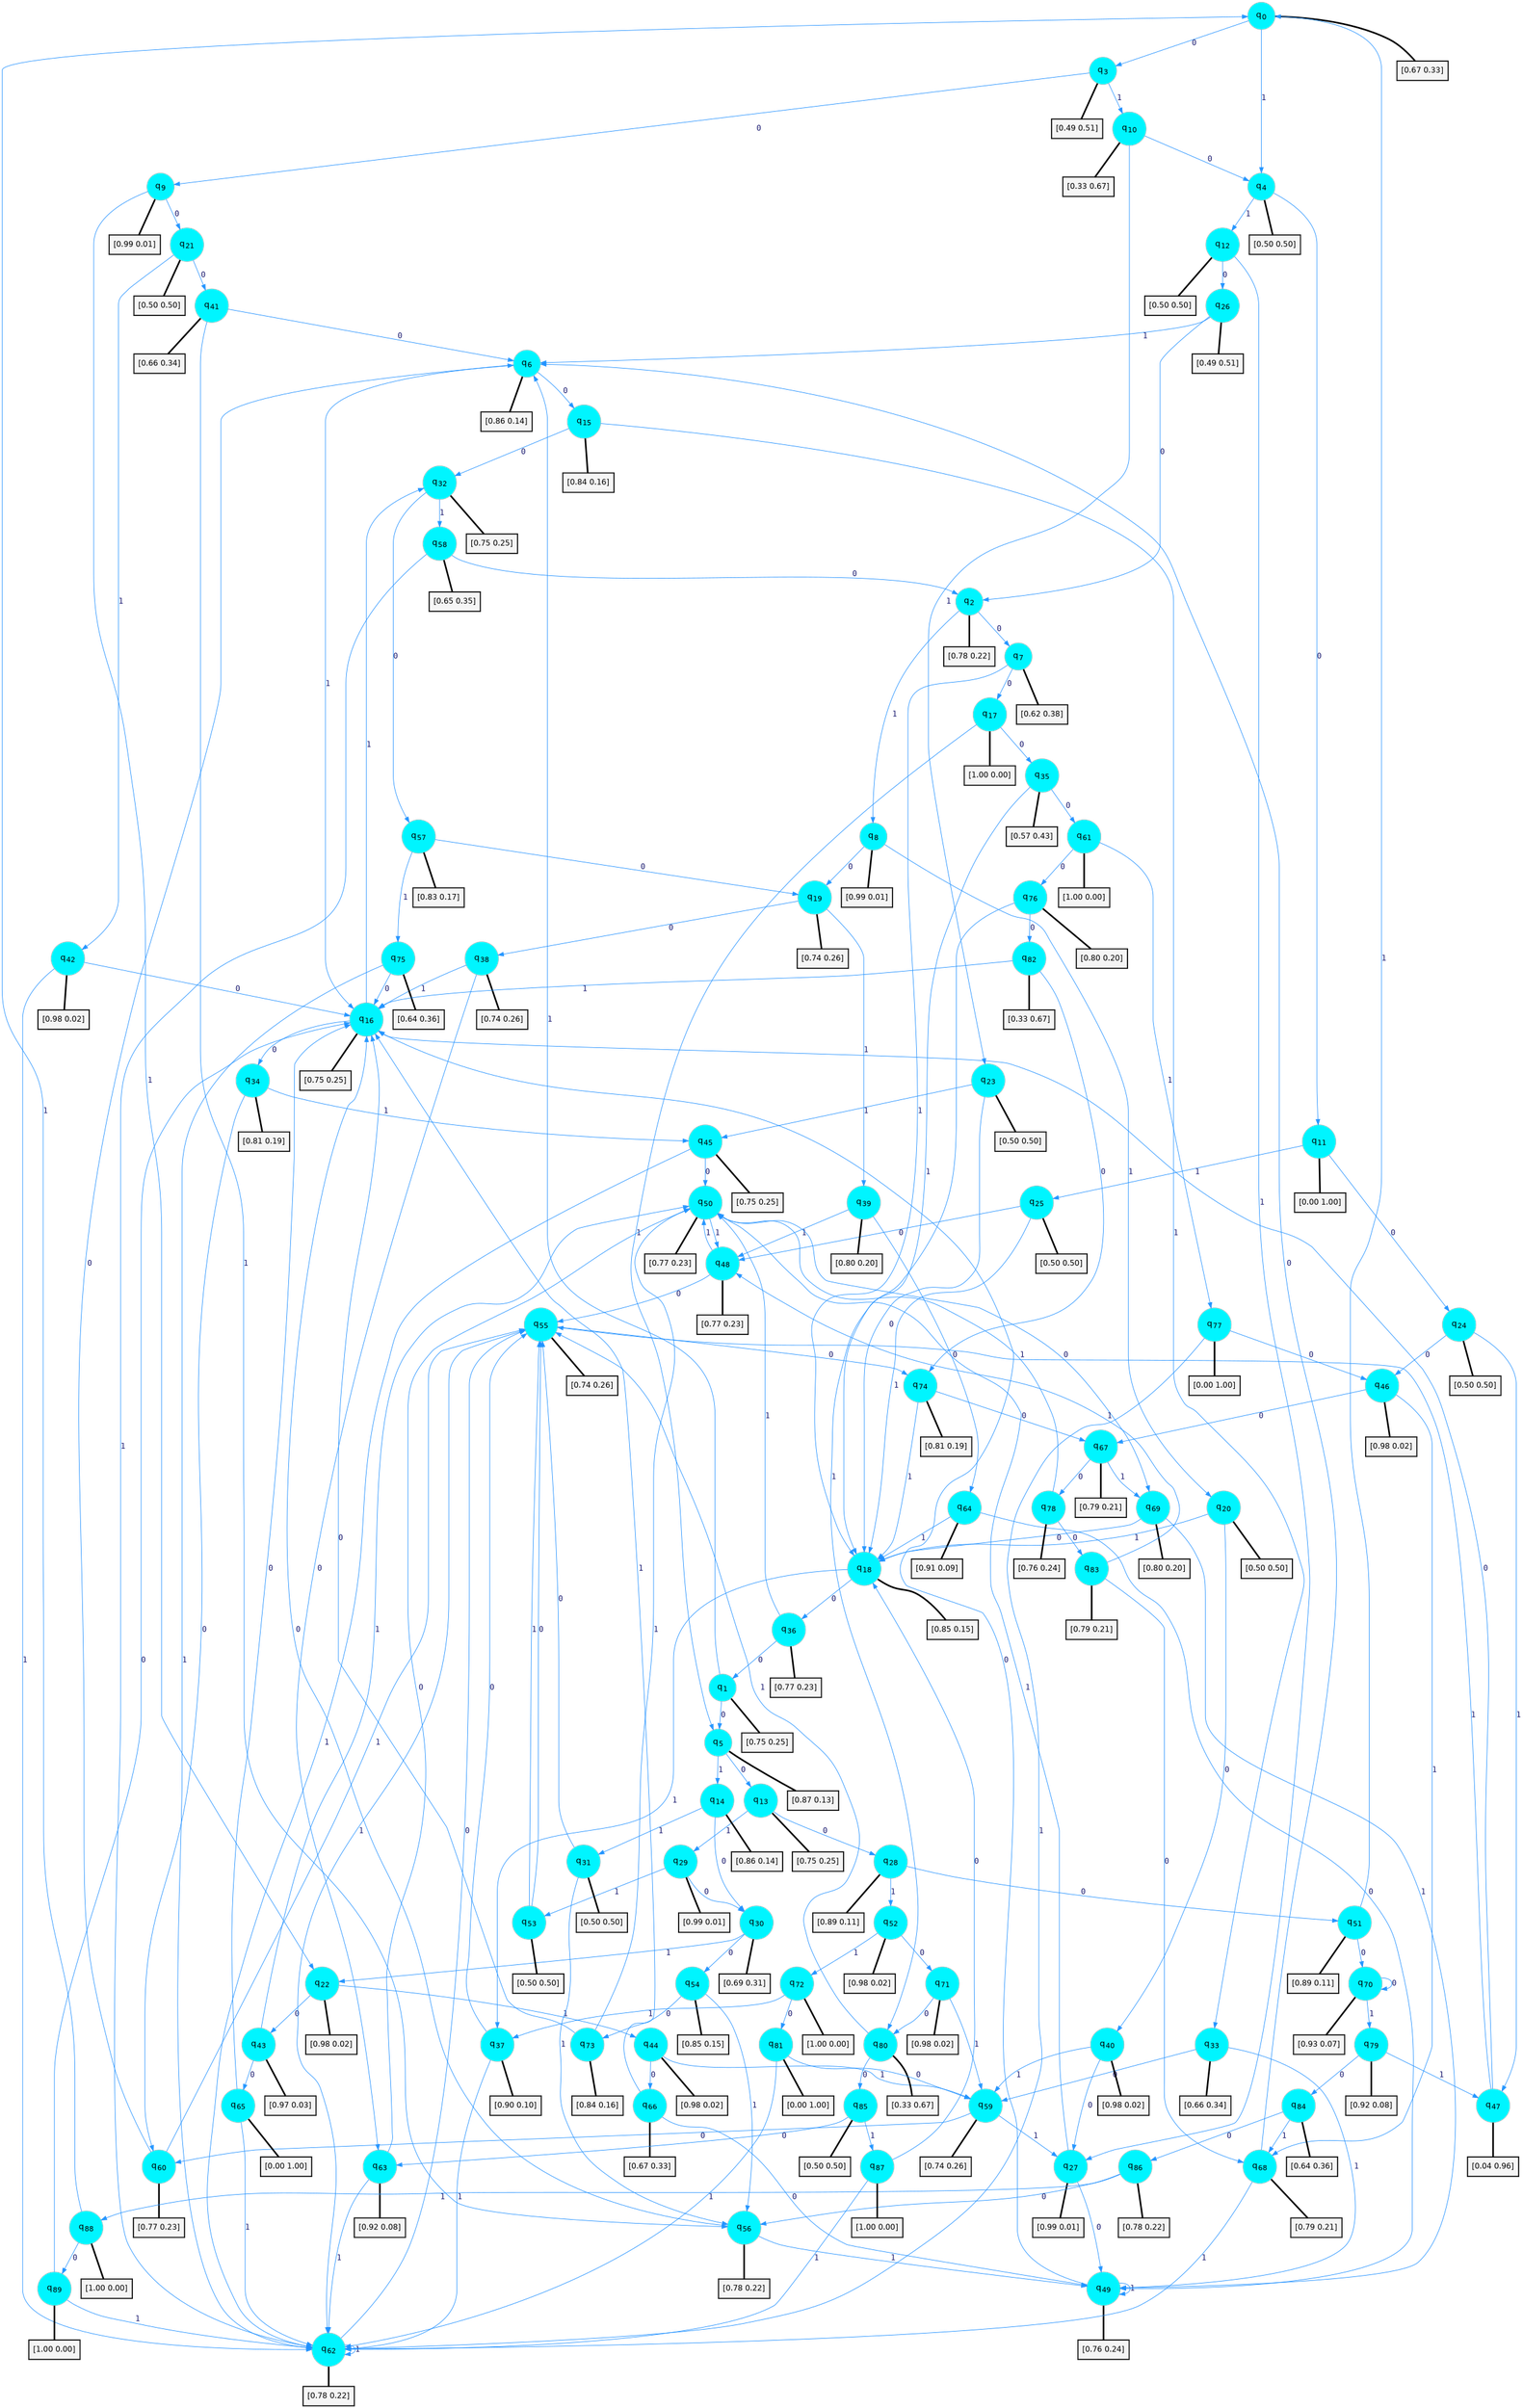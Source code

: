 digraph G {
graph [
bgcolor=transparent, dpi=300, rankdir=TD, size="40,25"];
node [
color=gray, fillcolor=turquoise1, fontcolor=black, fontname=Helvetica, fontsize=16, fontweight=bold, shape=circle, style=filled];
edge [
arrowsize=1, color=dodgerblue1, fontcolor=midnightblue, fontname=courier, fontweight=bold, penwidth=1, style=solid, weight=20];
0[label=<q<SUB>0</SUB>>];
1[label=<q<SUB>1</SUB>>];
2[label=<q<SUB>2</SUB>>];
3[label=<q<SUB>3</SUB>>];
4[label=<q<SUB>4</SUB>>];
5[label=<q<SUB>5</SUB>>];
6[label=<q<SUB>6</SUB>>];
7[label=<q<SUB>7</SUB>>];
8[label=<q<SUB>8</SUB>>];
9[label=<q<SUB>9</SUB>>];
10[label=<q<SUB>10</SUB>>];
11[label=<q<SUB>11</SUB>>];
12[label=<q<SUB>12</SUB>>];
13[label=<q<SUB>13</SUB>>];
14[label=<q<SUB>14</SUB>>];
15[label=<q<SUB>15</SUB>>];
16[label=<q<SUB>16</SUB>>];
17[label=<q<SUB>17</SUB>>];
18[label=<q<SUB>18</SUB>>];
19[label=<q<SUB>19</SUB>>];
20[label=<q<SUB>20</SUB>>];
21[label=<q<SUB>21</SUB>>];
22[label=<q<SUB>22</SUB>>];
23[label=<q<SUB>23</SUB>>];
24[label=<q<SUB>24</SUB>>];
25[label=<q<SUB>25</SUB>>];
26[label=<q<SUB>26</SUB>>];
27[label=<q<SUB>27</SUB>>];
28[label=<q<SUB>28</SUB>>];
29[label=<q<SUB>29</SUB>>];
30[label=<q<SUB>30</SUB>>];
31[label=<q<SUB>31</SUB>>];
32[label=<q<SUB>32</SUB>>];
33[label=<q<SUB>33</SUB>>];
34[label=<q<SUB>34</SUB>>];
35[label=<q<SUB>35</SUB>>];
36[label=<q<SUB>36</SUB>>];
37[label=<q<SUB>37</SUB>>];
38[label=<q<SUB>38</SUB>>];
39[label=<q<SUB>39</SUB>>];
40[label=<q<SUB>40</SUB>>];
41[label=<q<SUB>41</SUB>>];
42[label=<q<SUB>42</SUB>>];
43[label=<q<SUB>43</SUB>>];
44[label=<q<SUB>44</SUB>>];
45[label=<q<SUB>45</SUB>>];
46[label=<q<SUB>46</SUB>>];
47[label=<q<SUB>47</SUB>>];
48[label=<q<SUB>48</SUB>>];
49[label=<q<SUB>49</SUB>>];
50[label=<q<SUB>50</SUB>>];
51[label=<q<SUB>51</SUB>>];
52[label=<q<SUB>52</SUB>>];
53[label=<q<SUB>53</SUB>>];
54[label=<q<SUB>54</SUB>>];
55[label=<q<SUB>55</SUB>>];
56[label=<q<SUB>56</SUB>>];
57[label=<q<SUB>57</SUB>>];
58[label=<q<SUB>58</SUB>>];
59[label=<q<SUB>59</SUB>>];
60[label=<q<SUB>60</SUB>>];
61[label=<q<SUB>61</SUB>>];
62[label=<q<SUB>62</SUB>>];
63[label=<q<SUB>63</SUB>>];
64[label=<q<SUB>64</SUB>>];
65[label=<q<SUB>65</SUB>>];
66[label=<q<SUB>66</SUB>>];
67[label=<q<SUB>67</SUB>>];
68[label=<q<SUB>68</SUB>>];
69[label=<q<SUB>69</SUB>>];
70[label=<q<SUB>70</SUB>>];
71[label=<q<SUB>71</SUB>>];
72[label=<q<SUB>72</SUB>>];
73[label=<q<SUB>73</SUB>>];
74[label=<q<SUB>74</SUB>>];
75[label=<q<SUB>75</SUB>>];
76[label=<q<SUB>76</SUB>>];
77[label=<q<SUB>77</SUB>>];
78[label=<q<SUB>78</SUB>>];
79[label=<q<SUB>79</SUB>>];
80[label=<q<SUB>80</SUB>>];
81[label=<q<SUB>81</SUB>>];
82[label=<q<SUB>82</SUB>>];
83[label=<q<SUB>83</SUB>>];
84[label=<q<SUB>84</SUB>>];
85[label=<q<SUB>85</SUB>>];
86[label=<q<SUB>86</SUB>>];
87[label=<q<SUB>87</SUB>>];
88[label=<q<SUB>88</SUB>>];
89[label=<q<SUB>89</SUB>>];
90[label="[0.67 0.33]", shape=box,fontcolor=black, fontname=Helvetica, fontsize=14, penwidth=2, fillcolor=whitesmoke,color=black];
91[label="[0.75 0.25]", shape=box,fontcolor=black, fontname=Helvetica, fontsize=14, penwidth=2, fillcolor=whitesmoke,color=black];
92[label="[0.78 0.22]", shape=box,fontcolor=black, fontname=Helvetica, fontsize=14, penwidth=2, fillcolor=whitesmoke,color=black];
93[label="[0.49 0.51]", shape=box,fontcolor=black, fontname=Helvetica, fontsize=14, penwidth=2, fillcolor=whitesmoke,color=black];
94[label="[0.50 0.50]", shape=box,fontcolor=black, fontname=Helvetica, fontsize=14, penwidth=2, fillcolor=whitesmoke,color=black];
95[label="[0.87 0.13]", shape=box,fontcolor=black, fontname=Helvetica, fontsize=14, penwidth=2, fillcolor=whitesmoke,color=black];
96[label="[0.86 0.14]", shape=box,fontcolor=black, fontname=Helvetica, fontsize=14, penwidth=2, fillcolor=whitesmoke,color=black];
97[label="[0.62 0.38]", shape=box,fontcolor=black, fontname=Helvetica, fontsize=14, penwidth=2, fillcolor=whitesmoke,color=black];
98[label="[0.99 0.01]", shape=box,fontcolor=black, fontname=Helvetica, fontsize=14, penwidth=2, fillcolor=whitesmoke,color=black];
99[label="[0.99 0.01]", shape=box,fontcolor=black, fontname=Helvetica, fontsize=14, penwidth=2, fillcolor=whitesmoke,color=black];
100[label="[0.33 0.67]", shape=box,fontcolor=black, fontname=Helvetica, fontsize=14, penwidth=2, fillcolor=whitesmoke,color=black];
101[label="[0.00 1.00]", shape=box,fontcolor=black, fontname=Helvetica, fontsize=14, penwidth=2, fillcolor=whitesmoke,color=black];
102[label="[0.50 0.50]", shape=box,fontcolor=black, fontname=Helvetica, fontsize=14, penwidth=2, fillcolor=whitesmoke,color=black];
103[label="[0.75 0.25]", shape=box,fontcolor=black, fontname=Helvetica, fontsize=14, penwidth=2, fillcolor=whitesmoke,color=black];
104[label="[0.86 0.14]", shape=box,fontcolor=black, fontname=Helvetica, fontsize=14, penwidth=2, fillcolor=whitesmoke,color=black];
105[label="[0.84 0.16]", shape=box,fontcolor=black, fontname=Helvetica, fontsize=14, penwidth=2, fillcolor=whitesmoke,color=black];
106[label="[0.75 0.25]", shape=box,fontcolor=black, fontname=Helvetica, fontsize=14, penwidth=2, fillcolor=whitesmoke,color=black];
107[label="[1.00 0.00]", shape=box,fontcolor=black, fontname=Helvetica, fontsize=14, penwidth=2, fillcolor=whitesmoke,color=black];
108[label="[0.85 0.15]", shape=box,fontcolor=black, fontname=Helvetica, fontsize=14, penwidth=2, fillcolor=whitesmoke,color=black];
109[label="[0.74 0.26]", shape=box,fontcolor=black, fontname=Helvetica, fontsize=14, penwidth=2, fillcolor=whitesmoke,color=black];
110[label="[0.50 0.50]", shape=box,fontcolor=black, fontname=Helvetica, fontsize=14, penwidth=2, fillcolor=whitesmoke,color=black];
111[label="[0.50 0.50]", shape=box,fontcolor=black, fontname=Helvetica, fontsize=14, penwidth=2, fillcolor=whitesmoke,color=black];
112[label="[0.98 0.02]", shape=box,fontcolor=black, fontname=Helvetica, fontsize=14, penwidth=2, fillcolor=whitesmoke,color=black];
113[label="[0.50 0.50]", shape=box,fontcolor=black, fontname=Helvetica, fontsize=14, penwidth=2, fillcolor=whitesmoke,color=black];
114[label="[0.50 0.50]", shape=box,fontcolor=black, fontname=Helvetica, fontsize=14, penwidth=2, fillcolor=whitesmoke,color=black];
115[label="[0.50 0.50]", shape=box,fontcolor=black, fontname=Helvetica, fontsize=14, penwidth=2, fillcolor=whitesmoke,color=black];
116[label="[0.49 0.51]", shape=box,fontcolor=black, fontname=Helvetica, fontsize=14, penwidth=2, fillcolor=whitesmoke,color=black];
117[label="[0.99 0.01]", shape=box,fontcolor=black, fontname=Helvetica, fontsize=14, penwidth=2, fillcolor=whitesmoke,color=black];
118[label="[0.89 0.11]", shape=box,fontcolor=black, fontname=Helvetica, fontsize=14, penwidth=2, fillcolor=whitesmoke,color=black];
119[label="[0.99 0.01]", shape=box,fontcolor=black, fontname=Helvetica, fontsize=14, penwidth=2, fillcolor=whitesmoke,color=black];
120[label="[0.69 0.31]", shape=box,fontcolor=black, fontname=Helvetica, fontsize=14, penwidth=2, fillcolor=whitesmoke,color=black];
121[label="[0.50 0.50]", shape=box,fontcolor=black, fontname=Helvetica, fontsize=14, penwidth=2, fillcolor=whitesmoke,color=black];
122[label="[0.75 0.25]", shape=box,fontcolor=black, fontname=Helvetica, fontsize=14, penwidth=2, fillcolor=whitesmoke,color=black];
123[label="[0.66 0.34]", shape=box,fontcolor=black, fontname=Helvetica, fontsize=14, penwidth=2, fillcolor=whitesmoke,color=black];
124[label="[0.81 0.19]", shape=box,fontcolor=black, fontname=Helvetica, fontsize=14, penwidth=2, fillcolor=whitesmoke,color=black];
125[label="[0.57 0.43]", shape=box,fontcolor=black, fontname=Helvetica, fontsize=14, penwidth=2, fillcolor=whitesmoke,color=black];
126[label="[0.77 0.23]", shape=box,fontcolor=black, fontname=Helvetica, fontsize=14, penwidth=2, fillcolor=whitesmoke,color=black];
127[label="[0.90 0.10]", shape=box,fontcolor=black, fontname=Helvetica, fontsize=14, penwidth=2, fillcolor=whitesmoke,color=black];
128[label="[0.74 0.26]", shape=box,fontcolor=black, fontname=Helvetica, fontsize=14, penwidth=2, fillcolor=whitesmoke,color=black];
129[label="[0.80 0.20]", shape=box,fontcolor=black, fontname=Helvetica, fontsize=14, penwidth=2, fillcolor=whitesmoke,color=black];
130[label="[0.98 0.02]", shape=box,fontcolor=black, fontname=Helvetica, fontsize=14, penwidth=2, fillcolor=whitesmoke,color=black];
131[label="[0.66 0.34]", shape=box,fontcolor=black, fontname=Helvetica, fontsize=14, penwidth=2, fillcolor=whitesmoke,color=black];
132[label="[0.98 0.02]", shape=box,fontcolor=black, fontname=Helvetica, fontsize=14, penwidth=2, fillcolor=whitesmoke,color=black];
133[label="[0.97 0.03]", shape=box,fontcolor=black, fontname=Helvetica, fontsize=14, penwidth=2, fillcolor=whitesmoke,color=black];
134[label="[0.98 0.02]", shape=box,fontcolor=black, fontname=Helvetica, fontsize=14, penwidth=2, fillcolor=whitesmoke,color=black];
135[label="[0.75 0.25]", shape=box,fontcolor=black, fontname=Helvetica, fontsize=14, penwidth=2, fillcolor=whitesmoke,color=black];
136[label="[0.98 0.02]", shape=box,fontcolor=black, fontname=Helvetica, fontsize=14, penwidth=2, fillcolor=whitesmoke,color=black];
137[label="[0.04 0.96]", shape=box,fontcolor=black, fontname=Helvetica, fontsize=14, penwidth=2, fillcolor=whitesmoke,color=black];
138[label="[0.77 0.23]", shape=box,fontcolor=black, fontname=Helvetica, fontsize=14, penwidth=2, fillcolor=whitesmoke,color=black];
139[label="[0.76 0.24]", shape=box,fontcolor=black, fontname=Helvetica, fontsize=14, penwidth=2, fillcolor=whitesmoke,color=black];
140[label="[0.77 0.23]", shape=box,fontcolor=black, fontname=Helvetica, fontsize=14, penwidth=2, fillcolor=whitesmoke,color=black];
141[label="[0.89 0.11]", shape=box,fontcolor=black, fontname=Helvetica, fontsize=14, penwidth=2, fillcolor=whitesmoke,color=black];
142[label="[0.98 0.02]", shape=box,fontcolor=black, fontname=Helvetica, fontsize=14, penwidth=2, fillcolor=whitesmoke,color=black];
143[label="[0.50 0.50]", shape=box,fontcolor=black, fontname=Helvetica, fontsize=14, penwidth=2, fillcolor=whitesmoke,color=black];
144[label="[0.85 0.15]", shape=box,fontcolor=black, fontname=Helvetica, fontsize=14, penwidth=2, fillcolor=whitesmoke,color=black];
145[label="[0.74 0.26]", shape=box,fontcolor=black, fontname=Helvetica, fontsize=14, penwidth=2, fillcolor=whitesmoke,color=black];
146[label="[0.78 0.22]", shape=box,fontcolor=black, fontname=Helvetica, fontsize=14, penwidth=2, fillcolor=whitesmoke,color=black];
147[label="[0.83 0.17]", shape=box,fontcolor=black, fontname=Helvetica, fontsize=14, penwidth=2, fillcolor=whitesmoke,color=black];
148[label="[0.65 0.35]", shape=box,fontcolor=black, fontname=Helvetica, fontsize=14, penwidth=2, fillcolor=whitesmoke,color=black];
149[label="[0.74 0.26]", shape=box,fontcolor=black, fontname=Helvetica, fontsize=14, penwidth=2, fillcolor=whitesmoke,color=black];
150[label="[0.77 0.23]", shape=box,fontcolor=black, fontname=Helvetica, fontsize=14, penwidth=2, fillcolor=whitesmoke,color=black];
151[label="[1.00 0.00]", shape=box,fontcolor=black, fontname=Helvetica, fontsize=14, penwidth=2, fillcolor=whitesmoke,color=black];
152[label="[0.78 0.22]", shape=box,fontcolor=black, fontname=Helvetica, fontsize=14, penwidth=2, fillcolor=whitesmoke,color=black];
153[label="[0.92 0.08]", shape=box,fontcolor=black, fontname=Helvetica, fontsize=14, penwidth=2, fillcolor=whitesmoke,color=black];
154[label="[0.91 0.09]", shape=box,fontcolor=black, fontname=Helvetica, fontsize=14, penwidth=2, fillcolor=whitesmoke,color=black];
155[label="[0.00 1.00]", shape=box,fontcolor=black, fontname=Helvetica, fontsize=14, penwidth=2, fillcolor=whitesmoke,color=black];
156[label="[0.67 0.33]", shape=box,fontcolor=black, fontname=Helvetica, fontsize=14, penwidth=2, fillcolor=whitesmoke,color=black];
157[label="[0.79 0.21]", shape=box,fontcolor=black, fontname=Helvetica, fontsize=14, penwidth=2, fillcolor=whitesmoke,color=black];
158[label="[0.79 0.21]", shape=box,fontcolor=black, fontname=Helvetica, fontsize=14, penwidth=2, fillcolor=whitesmoke,color=black];
159[label="[0.80 0.20]", shape=box,fontcolor=black, fontname=Helvetica, fontsize=14, penwidth=2, fillcolor=whitesmoke,color=black];
160[label="[0.93 0.07]", shape=box,fontcolor=black, fontname=Helvetica, fontsize=14, penwidth=2, fillcolor=whitesmoke,color=black];
161[label="[0.98 0.02]", shape=box,fontcolor=black, fontname=Helvetica, fontsize=14, penwidth=2, fillcolor=whitesmoke,color=black];
162[label="[1.00 0.00]", shape=box,fontcolor=black, fontname=Helvetica, fontsize=14, penwidth=2, fillcolor=whitesmoke,color=black];
163[label="[0.84 0.16]", shape=box,fontcolor=black, fontname=Helvetica, fontsize=14, penwidth=2, fillcolor=whitesmoke,color=black];
164[label="[0.81 0.19]", shape=box,fontcolor=black, fontname=Helvetica, fontsize=14, penwidth=2, fillcolor=whitesmoke,color=black];
165[label="[0.64 0.36]", shape=box,fontcolor=black, fontname=Helvetica, fontsize=14, penwidth=2, fillcolor=whitesmoke,color=black];
166[label="[0.80 0.20]", shape=box,fontcolor=black, fontname=Helvetica, fontsize=14, penwidth=2, fillcolor=whitesmoke,color=black];
167[label="[0.00 1.00]", shape=box,fontcolor=black, fontname=Helvetica, fontsize=14, penwidth=2, fillcolor=whitesmoke,color=black];
168[label="[0.76 0.24]", shape=box,fontcolor=black, fontname=Helvetica, fontsize=14, penwidth=2, fillcolor=whitesmoke,color=black];
169[label="[0.92 0.08]", shape=box,fontcolor=black, fontname=Helvetica, fontsize=14, penwidth=2, fillcolor=whitesmoke,color=black];
170[label="[0.33 0.67]", shape=box,fontcolor=black, fontname=Helvetica, fontsize=14, penwidth=2, fillcolor=whitesmoke,color=black];
171[label="[0.00 1.00]", shape=box,fontcolor=black, fontname=Helvetica, fontsize=14, penwidth=2, fillcolor=whitesmoke,color=black];
172[label="[0.33 0.67]", shape=box,fontcolor=black, fontname=Helvetica, fontsize=14, penwidth=2, fillcolor=whitesmoke,color=black];
173[label="[0.79 0.21]", shape=box,fontcolor=black, fontname=Helvetica, fontsize=14, penwidth=2, fillcolor=whitesmoke,color=black];
174[label="[0.64 0.36]", shape=box,fontcolor=black, fontname=Helvetica, fontsize=14, penwidth=2, fillcolor=whitesmoke,color=black];
175[label="[0.50 0.50]", shape=box,fontcolor=black, fontname=Helvetica, fontsize=14, penwidth=2, fillcolor=whitesmoke,color=black];
176[label="[0.78 0.22]", shape=box,fontcolor=black, fontname=Helvetica, fontsize=14, penwidth=2, fillcolor=whitesmoke,color=black];
177[label="[1.00 0.00]", shape=box,fontcolor=black, fontname=Helvetica, fontsize=14, penwidth=2, fillcolor=whitesmoke,color=black];
178[label="[1.00 0.00]", shape=box,fontcolor=black, fontname=Helvetica, fontsize=14, penwidth=2, fillcolor=whitesmoke,color=black];
179[label="[1.00 0.00]", shape=box,fontcolor=black, fontname=Helvetica, fontsize=14, penwidth=2, fillcolor=whitesmoke,color=black];
0->3 [label=0];
0->4 [label=1];
0->90 [arrowhead=none, penwidth=3,color=black];
1->5 [label=0];
1->6 [label=1];
1->91 [arrowhead=none, penwidth=3,color=black];
2->7 [label=0];
2->8 [label=1];
2->92 [arrowhead=none, penwidth=3,color=black];
3->9 [label=0];
3->10 [label=1];
3->93 [arrowhead=none, penwidth=3,color=black];
4->11 [label=0];
4->12 [label=1];
4->94 [arrowhead=none, penwidth=3,color=black];
5->13 [label=0];
5->14 [label=1];
5->95 [arrowhead=none, penwidth=3,color=black];
6->15 [label=0];
6->16 [label=1];
6->96 [arrowhead=none, penwidth=3,color=black];
7->17 [label=0];
7->18 [label=1];
7->97 [arrowhead=none, penwidth=3,color=black];
8->19 [label=0];
8->20 [label=1];
8->98 [arrowhead=none, penwidth=3,color=black];
9->21 [label=0];
9->22 [label=1];
9->99 [arrowhead=none, penwidth=3,color=black];
10->4 [label=0];
10->23 [label=1];
10->100 [arrowhead=none, penwidth=3,color=black];
11->24 [label=0];
11->25 [label=1];
11->101 [arrowhead=none, penwidth=3,color=black];
12->26 [label=0];
12->27 [label=1];
12->102 [arrowhead=none, penwidth=3,color=black];
13->28 [label=0];
13->29 [label=1];
13->103 [arrowhead=none, penwidth=3,color=black];
14->30 [label=0];
14->31 [label=1];
14->104 [arrowhead=none, penwidth=3,color=black];
15->32 [label=0];
15->33 [label=1];
15->105 [arrowhead=none, penwidth=3,color=black];
16->34 [label=0];
16->32 [label=1];
16->106 [arrowhead=none, penwidth=3,color=black];
17->35 [label=0];
17->5 [label=1];
17->107 [arrowhead=none, penwidth=3,color=black];
18->36 [label=0];
18->37 [label=1];
18->108 [arrowhead=none, penwidth=3,color=black];
19->38 [label=0];
19->39 [label=1];
19->109 [arrowhead=none, penwidth=3,color=black];
20->40 [label=0];
20->18 [label=1];
20->110 [arrowhead=none, penwidth=3,color=black];
21->41 [label=0];
21->42 [label=1];
21->111 [arrowhead=none, penwidth=3,color=black];
22->43 [label=0];
22->44 [label=1];
22->112 [arrowhead=none, penwidth=3,color=black];
23->18 [label=0];
23->45 [label=1];
23->113 [arrowhead=none, penwidth=3,color=black];
24->46 [label=0];
24->47 [label=1];
24->114 [arrowhead=none, penwidth=3,color=black];
25->48 [label=0];
25->18 [label=1];
25->115 [arrowhead=none, penwidth=3,color=black];
26->2 [label=0];
26->6 [label=1];
26->116 [arrowhead=none, penwidth=3,color=black];
27->49 [label=0];
27->50 [label=1];
27->117 [arrowhead=none, penwidth=3,color=black];
28->51 [label=0];
28->52 [label=1];
28->118 [arrowhead=none, penwidth=3,color=black];
29->30 [label=0];
29->53 [label=1];
29->119 [arrowhead=none, penwidth=3,color=black];
30->54 [label=0];
30->22 [label=1];
30->120 [arrowhead=none, penwidth=3,color=black];
31->55 [label=0];
31->56 [label=1];
31->121 [arrowhead=none, penwidth=3,color=black];
32->57 [label=0];
32->58 [label=1];
32->122 [arrowhead=none, penwidth=3,color=black];
33->59 [label=0];
33->49 [label=1];
33->123 [arrowhead=none, penwidth=3,color=black];
34->60 [label=0];
34->45 [label=1];
34->124 [arrowhead=none, penwidth=3,color=black];
35->61 [label=0];
35->18 [label=1];
35->125 [arrowhead=none, penwidth=3,color=black];
36->1 [label=0];
36->50 [label=1];
36->126 [arrowhead=none, penwidth=3,color=black];
37->55 [label=0];
37->62 [label=1];
37->127 [arrowhead=none, penwidth=3,color=black];
38->63 [label=0];
38->16 [label=1];
38->128 [arrowhead=none, penwidth=3,color=black];
39->64 [label=0];
39->48 [label=1];
39->129 [arrowhead=none, penwidth=3,color=black];
40->27 [label=0];
40->59 [label=1];
40->130 [arrowhead=none, penwidth=3,color=black];
41->6 [label=0];
41->56 [label=1];
41->131 [arrowhead=none, penwidth=3,color=black];
42->16 [label=0];
42->62 [label=1];
42->132 [arrowhead=none, penwidth=3,color=black];
43->65 [label=0];
43->50 [label=1];
43->133 [arrowhead=none, penwidth=3,color=black];
44->66 [label=0];
44->59 [label=1];
44->134 [arrowhead=none, penwidth=3,color=black];
45->50 [label=0];
45->62 [label=1];
45->135 [arrowhead=none, penwidth=3,color=black];
46->67 [label=0];
46->68 [label=1];
46->136 [arrowhead=none, penwidth=3,color=black];
47->16 [label=0];
47->55 [label=1];
47->137 [arrowhead=none, penwidth=3,color=black];
48->55 [label=0];
48->50 [label=1];
48->138 [arrowhead=none, penwidth=3,color=black];
49->16 [label=0];
49->49 [label=1];
49->139 [arrowhead=none, penwidth=3,color=black];
50->69 [label=0];
50->48 [label=1];
50->140 [arrowhead=none, penwidth=3,color=black];
51->70 [label=0];
51->0 [label=1];
51->141 [arrowhead=none, penwidth=3,color=black];
52->71 [label=0];
52->72 [label=1];
52->142 [arrowhead=none, penwidth=3,color=black];
53->55 [label=0];
53->55 [label=1];
53->143 [arrowhead=none, penwidth=3,color=black];
54->73 [label=0];
54->56 [label=1];
54->144 [arrowhead=none, penwidth=3,color=black];
55->74 [label=0];
55->62 [label=1];
55->145 [arrowhead=none, penwidth=3,color=black];
56->16 [label=0];
56->49 [label=1];
56->146 [arrowhead=none, penwidth=3,color=black];
57->19 [label=0];
57->75 [label=1];
57->147 [arrowhead=none, penwidth=3,color=black];
58->2 [label=0];
58->62 [label=1];
58->148 [arrowhead=none, penwidth=3,color=black];
59->60 [label=0];
59->27 [label=1];
59->149 [arrowhead=none, penwidth=3,color=black];
60->6 [label=0];
60->55 [label=1];
60->150 [arrowhead=none, penwidth=3,color=black];
61->76 [label=0];
61->77 [label=1];
61->151 [arrowhead=none, penwidth=3,color=black];
62->55 [label=0];
62->62 [label=1];
62->152 [arrowhead=none, penwidth=3,color=black];
63->50 [label=0];
63->62 [label=1];
63->153 [arrowhead=none, penwidth=3,color=black];
64->49 [label=0];
64->18 [label=1];
64->154 [arrowhead=none, penwidth=3,color=black];
65->16 [label=0];
65->62 [label=1];
65->155 [arrowhead=none, penwidth=3,color=black];
66->49 [label=0];
66->16 [label=1];
66->156 [arrowhead=none, penwidth=3,color=black];
67->78 [label=0];
67->69 [label=1];
67->157 [arrowhead=none, penwidth=3,color=black];
68->6 [label=0];
68->62 [label=1];
68->158 [arrowhead=none, penwidth=3,color=black];
69->18 [label=0];
69->49 [label=1];
69->159 [arrowhead=none, penwidth=3,color=black];
70->70 [label=0];
70->79 [label=1];
70->160 [arrowhead=none, penwidth=3,color=black];
71->80 [label=0];
71->59 [label=1];
71->161 [arrowhead=none, penwidth=3,color=black];
72->81 [label=0];
72->37 [label=1];
72->162 [arrowhead=none, penwidth=3,color=black];
73->16 [label=0];
73->50 [label=1];
73->163 [arrowhead=none, penwidth=3,color=black];
74->67 [label=0];
74->18 [label=1];
74->164 [arrowhead=none, penwidth=3,color=black];
75->16 [label=0];
75->62 [label=1];
75->165 [arrowhead=none, penwidth=3,color=black];
76->82 [label=0];
76->80 [label=1];
76->166 [arrowhead=none, penwidth=3,color=black];
77->46 [label=0];
77->62 [label=1];
77->167 [arrowhead=none, penwidth=3,color=black];
78->83 [label=0];
78->50 [label=1];
78->168 [arrowhead=none, penwidth=3,color=black];
79->84 [label=0];
79->47 [label=1];
79->169 [arrowhead=none, penwidth=3,color=black];
80->85 [label=0];
80->55 [label=1];
80->170 [arrowhead=none, penwidth=3,color=black];
81->59 [label=0];
81->62 [label=1];
81->171 [arrowhead=none, penwidth=3,color=black];
82->74 [label=0];
82->16 [label=1];
82->172 [arrowhead=none, penwidth=3,color=black];
83->68 [label=0];
83->48 [label=1];
83->173 [arrowhead=none, penwidth=3,color=black];
84->86 [label=0];
84->68 [label=1];
84->174 [arrowhead=none, penwidth=3,color=black];
85->63 [label=0];
85->87 [label=1];
85->175 [arrowhead=none, penwidth=3,color=black];
86->56 [label=0];
86->88 [label=1];
86->176 [arrowhead=none, penwidth=3,color=black];
87->18 [label=0];
87->62 [label=1];
87->177 [arrowhead=none, penwidth=3,color=black];
88->89 [label=0];
88->0 [label=1];
88->178 [arrowhead=none, penwidth=3,color=black];
89->16 [label=0];
89->62 [label=1];
89->179 [arrowhead=none, penwidth=3,color=black];
}
